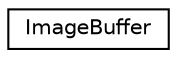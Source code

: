 digraph "Graphical Class Hierarchy"
{
  edge [fontname="Helvetica",fontsize="10",labelfontname="Helvetica",labelfontsize="10"];
  node [fontname="Helvetica",fontsize="10",shape=record];
  rankdir="LR";
  Node0 [label="ImageBuffer",height=0.2,width=0.4,color="black", fillcolor="white", style="filled",URL="$classImageBuffer.html"];
}
